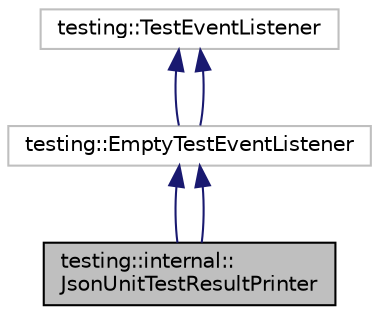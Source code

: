 digraph "testing::internal::JsonUnitTestResultPrinter"
{
  edge [fontname="Helvetica",fontsize="10",labelfontname="Helvetica",labelfontsize="10"];
  node [fontname="Helvetica",fontsize="10",shape=record];
  Node3 [label="testing::internal::\lJsonUnitTestResultPrinter",height=0.2,width=0.4,color="black", fillcolor="grey75", style="filled", fontcolor="black"];
  Node4 -> Node3 [dir="back",color="midnightblue",fontsize="10",style="solid",fontname="Helvetica"];
  Node4 [label="testing::EmptyTestEventListener",height=0.2,width=0.4,color="grey75", fillcolor="white", style="filled"];
  Node5 -> Node4 [dir="back",color="midnightblue",fontsize="10",style="solid",fontname="Helvetica"];
  Node5 [label="testing::TestEventListener",height=0.2,width=0.4,color="grey75", fillcolor="white", style="filled"];
  Node5 -> Node4 [dir="back",color="midnightblue",fontsize="10",style="solid",fontname="Helvetica"];
  Node4 -> Node3 [dir="back",color="midnightblue",fontsize="10",style="solid",fontname="Helvetica"];
}
